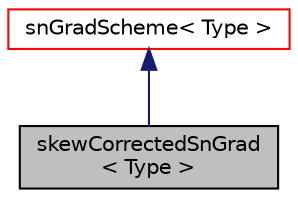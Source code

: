 digraph "skewCorrectedSnGrad&lt; Type &gt;"
{
  bgcolor="transparent";
  edge [fontname="Helvetica",fontsize="10",labelfontname="Helvetica",labelfontsize="10"];
  node [fontname="Helvetica",fontsize="10",shape=record];
  Node1 [label="skewCorrectedSnGrad\l\< Type \>",height=0.2,width=0.4,color="black", fillcolor="grey75", style="filled" fontcolor="black"];
  Node2 -> Node1 [dir="back",color="midnightblue",fontsize="10",style="solid",fontname="Helvetica"];
  Node2 [label="snGradScheme\< Type \>",height=0.2,width=0.4,color="red",URL="$classFoam_1_1fv_1_1snGradScheme.html",tooltip="Abstract base class for snGrad schemes. "];
}
